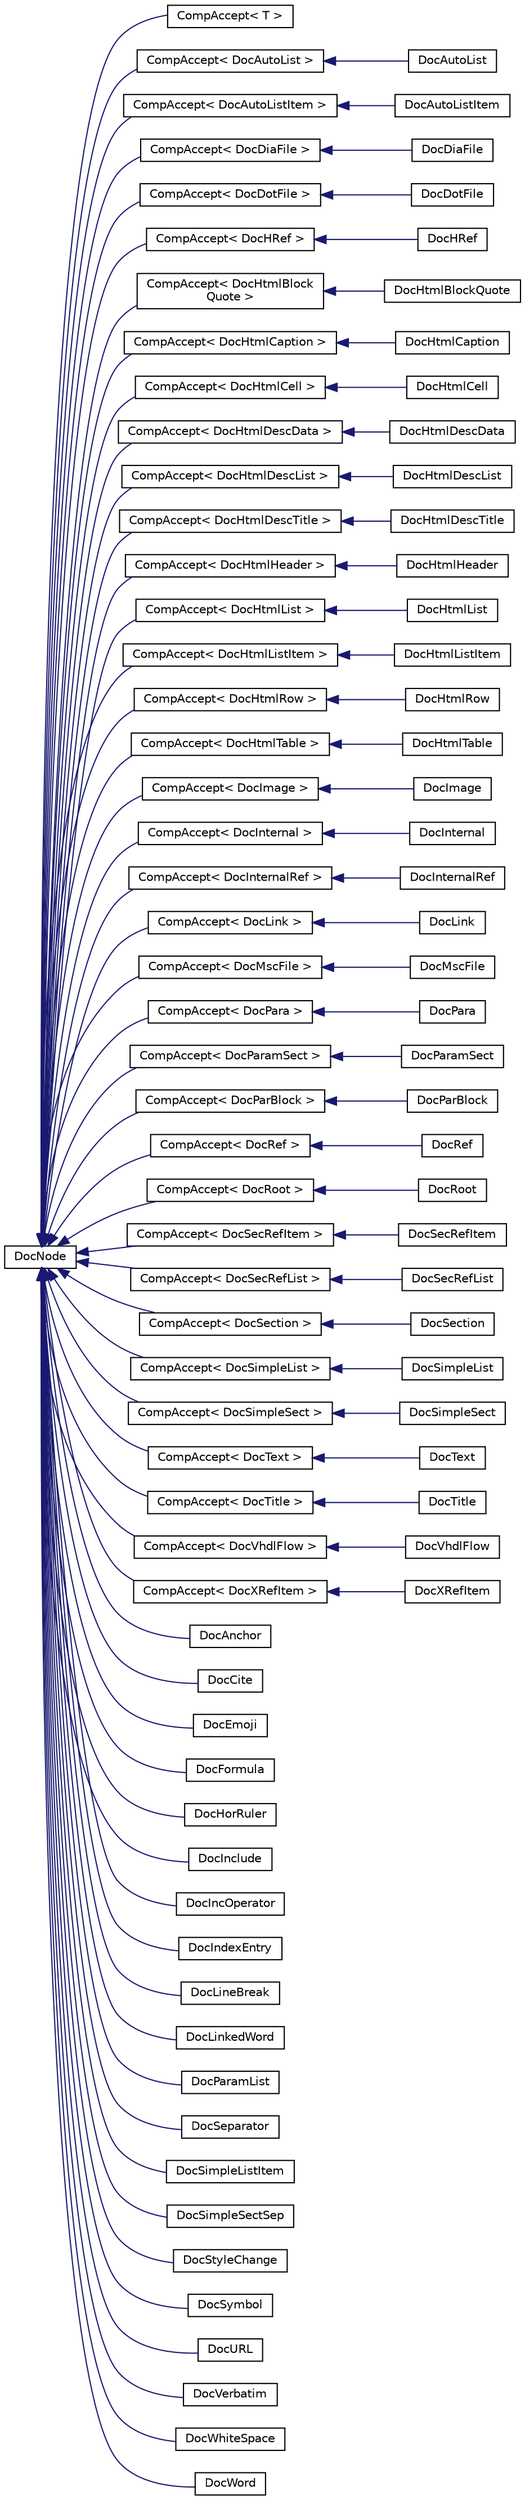 digraph "Graphical Class Hierarchy"
{
 // INTERACTIVE_SVG=YES
 // LATEX_PDF_SIZE
  edge [fontname="Helvetica",fontsize="10",labelfontname="Helvetica",labelfontsize="10"];
  node [fontname="Helvetica",fontsize="10",shape=record];
  rankdir="LR";
  Node0 [label="DocNode",height=0.2,width=0.4,color="black", fillcolor="white", style="filled",URL="$d9/d0e/class_doc_node.html",tooltip="Abstract node interface with type information."];
  Node0 -> Node1 [dir="back",color="midnightblue",fontsize="10",style="solid",fontname="Helvetica"];
  Node1 [label="CompAccept\< T \>",height=0.2,width=0.4,color="black", fillcolor="white", style="filled",URL="$d7/da3/class_comp_accept.html",tooltip="Default accept implementation for compound nodes in the abstract syntax tree."];
  Node0 -> Node2 [dir="back",color="midnightblue",fontsize="10",style="solid",fontname="Helvetica"];
  Node2 [label="CompAccept\< DocAutoList \>",height=0.2,width=0.4,color="black", fillcolor="white", style="filled",URL="$d7/da3/class_comp_accept.html",tooltip=" "];
  Node2 -> Node3 [dir="back",color="midnightblue",fontsize="10",style="solid",fontname="Helvetica"];
  Node3 [label="DocAutoList",height=0.2,width=0.4,color="black", fillcolor="white", style="filled",URL="$d1/d3f/class_doc_auto_list.html",tooltip="Node representing an auto List."];
  Node0 -> Node4 [dir="back",color="midnightblue",fontsize="10",style="solid",fontname="Helvetica"];
  Node4 [label="CompAccept\< DocAutoListItem \>",height=0.2,width=0.4,color="black", fillcolor="white", style="filled",URL="$d7/da3/class_comp_accept.html",tooltip=" "];
  Node4 -> Node5 [dir="back",color="midnightblue",fontsize="10",style="solid",fontname="Helvetica"];
  Node5 [label="DocAutoListItem",height=0.2,width=0.4,color="black", fillcolor="white", style="filled",URL="$d8/df9/class_doc_auto_list_item.html",tooltip="Node representing an item of a auto list."];
  Node0 -> Node6 [dir="back",color="midnightblue",fontsize="10",style="solid",fontname="Helvetica"];
  Node6 [label="CompAccept\< DocDiaFile \>",height=0.2,width=0.4,color="black", fillcolor="white", style="filled",URL="$d7/da3/class_comp_accept.html",tooltip=" "];
  Node6 -> Node7 [dir="back",color="midnightblue",fontsize="10",style="solid",fontname="Helvetica"];
  Node7 [label="DocDiaFile",height=0.2,width=0.4,color="black", fillcolor="white", style="filled",URL="$d6/ddb/class_doc_dia_file.html",tooltip="Node representing a dia file."];
  Node0 -> Node8 [dir="back",color="midnightblue",fontsize="10",style="solid",fontname="Helvetica"];
  Node8 [label="CompAccept\< DocDotFile \>",height=0.2,width=0.4,color="black", fillcolor="white", style="filled",URL="$d7/da3/class_comp_accept.html",tooltip=" "];
  Node8 -> Node9 [dir="back",color="midnightblue",fontsize="10",style="solid",fontname="Helvetica"];
  Node9 [label="DocDotFile",height=0.2,width=0.4,color="black", fillcolor="white", style="filled",URL="$df/d37/class_doc_dot_file.html",tooltip="Node representing a dot file."];
  Node0 -> Node10 [dir="back",color="midnightblue",fontsize="10",style="solid",fontname="Helvetica"];
  Node10 [label="CompAccept\< DocHRef \>",height=0.2,width=0.4,color="black", fillcolor="white", style="filled",URL="$d7/da3/class_comp_accept.html",tooltip=" "];
  Node10 -> Node11 [dir="back",color="midnightblue",fontsize="10",style="solid",fontname="Helvetica"];
  Node11 [label="DocHRef",height=0.2,width=0.4,color="black", fillcolor="white", style="filled",URL="$d9/d10/class_doc_h_ref.html",tooltip="Node representing a Hypertext reference."];
  Node0 -> Node12 [dir="back",color="midnightblue",fontsize="10",style="solid",fontname="Helvetica"];
  Node12 [label="CompAccept\< DocHtmlBlock\lQuote \>",height=0.2,width=0.4,color="black", fillcolor="white", style="filled",URL="$d7/da3/class_comp_accept.html",tooltip=" "];
  Node12 -> Node13 [dir="back",color="midnightblue",fontsize="10",style="solid",fontname="Helvetica"];
  Node13 [label="DocHtmlBlockQuote",height=0.2,width=0.4,color="black", fillcolor="white", style="filled",URL="$d9/dd3/class_doc_html_block_quote.html",tooltip="Node representing an HTML blockquote."];
  Node0 -> Node14 [dir="back",color="midnightblue",fontsize="10",style="solid",fontname="Helvetica"];
  Node14 [label="CompAccept\< DocHtmlCaption \>",height=0.2,width=0.4,color="black", fillcolor="white", style="filled",URL="$d7/da3/class_comp_accept.html",tooltip=" "];
  Node14 -> Node15 [dir="back",color="midnightblue",fontsize="10",style="solid",fontname="Helvetica"];
  Node15 [label="DocHtmlCaption",height=0.2,width=0.4,color="black", fillcolor="white", style="filled",URL="$d0/dc7/class_doc_html_caption.html",tooltip="Node representing a HTML table caption."];
  Node0 -> Node16 [dir="back",color="midnightblue",fontsize="10",style="solid",fontname="Helvetica"];
  Node16 [label="CompAccept\< DocHtmlCell \>",height=0.2,width=0.4,color="black", fillcolor="white", style="filled",URL="$d7/da3/class_comp_accept.html",tooltip=" "];
  Node16 -> Node17 [dir="back",color="midnightblue",fontsize="10",style="solid",fontname="Helvetica"];
  Node17 [label="DocHtmlCell",height=0.2,width=0.4,color="black", fillcolor="white", style="filled",URL="$d1/d56/class_doc_html_cell.html",tooltip="Node representing a HTML table cell."];
  Node0 -> Node18 [dir="back",color="midnightblue",fontsize="10",style="solid",fontname="Helvetica"];
  Node18 [label="CompAccept\< DocHtmlDescData \>",height=0.2,width=0.4,color="black", fillcolor="white", style="filled",URL="$d7/da3/class_comp_accept.html",tooltip=" "];
  Node18 -> Node19 [dir="back",color="midnightblue",fontsize="10",style="solid",fontname="Helvetica"];
  Node19 [label="DocHtmlDescData",height=0.2,width=0.4,color="black", fillcolor="white", style="filled",URL="$dd/d88/class_doc_html_desc_data.html",tooltip="Node representing a HTML description data."];
  Node0 -> Node20 [dir="back",color="midnightblue",fontsize="10",style="solid",fontname="Helvetica"];
  Node20 [label="CompAccept\< DocHtmlDescList \>",height=0.2,width=0.4,color="black", fillcolor="white", style="filled",URL="$d7/da3/class_comp_accept.html",tooltip=" "];
  Node20 -> Node21 [dir="back",color="midnightblue",fontsize="10",style="solid",fontname="Helvetica"];
  Node21 [label="DocHtmlDescList",height=0.2,width=0.4,color="black", fillcolor="white", style="filled",URL="$df/d6f/class_doc_html_desc_list.html",tooltip="Node representing a Html description list."];
  Node0 -> Node22 [dir="back",color="midnightblue",fontsize="10",style="solid",fontname="Helvetica"];
  Node22 [label="CompAccept\< DocHtmlDescTitle \>",height=0.2,width=0.4,color="black", fillcolor="white", style="filled",URL="$d7/da3/class_comp_accept.html",tooltip=" "];
  Node22 -> Node23 [dir="back",color="midnightblue",fontsize="10",style="solid",fontname="Helvetica"];
  Node23 [label="DocHtmlDescTitle",height=0.2,width=0.4,color="black", fillcolor="white", style="filled",URL="$dd/dd1/class_doc_html_desc_title.html",tooltip="Node representing a Html description item."];
  Node0 -> Node24 [dir="back",color="midnightblue",fontsize="10",style="solid",fontname="Helvetica"];
  Node24 [label="CompAccept\< DocHtmlHeader \>",height=0.2,width=0.4,color="black", fillcolor="white", style="filled",URL="$d7/da3/class_comp_accept.html",tooltip=" "];
  Node24 -> Node25 [dir="back",color="midnightblue",fontsize="10",style="solid",fontname="Helvetica"];
  Node25 [label="DocHtmlHeader",height=0.2,width=0.4,color="black", fillcolor="white", style="filled",URL="$df/d24/class_doc_html_header.html",tooltip="Node Html heading."];
  Node0 -> Node26 [dir="back",color="midnightblue",fontsize="10",style="solid",fontname="Helvetica"];
  Node26 [label="CompAccept\< DocHtmlList \>",height=0.2,width=0.4,color="black", fillcolor="white", style="filled",URL="$d7/da3/class_comp_accept.html",tooltip=" "];
  Node26 -> Node27 [dir="back",color="midnightblue",fontsize="10",style="solid",fontname="Helvetica"];
  Node27 [label="DocHtmlList",height=0.2,width=0.4,color="black", fillcolor="white", style="filled",URL="$d5/d42/class_doc_html_list.html",tooltip="Node representing a Html list."];
  Node0 -> Node28 [dir="back",color="midnightblue",fontsize="10",style="solid",fontname="Helvetica"];
  Node28 [label="CompAccept\< DocHtmlListItem \>",height=0.2,width=0.4,color="black", fillcolor="white", style="filled",URL="$d7/da3/class_comp_accept.html",tooltip=" "];
  Node28 -> Node29 [dir="back",color="midnightblue",fontsize="10",style="solid",fontname="Helvetica"];
  Node29 [label="DocHtmlListItem",height=0.2,width=0.4,color="black", fillcolor="white", style="filled",URL="$df/da8/class_doc_html_list_item.html",tooltip="Node representing a HTML list item."];
  Node0 -> Node30 [dir="back",color="midnightblue",fontsize="10",style="solid",fontname="Helvetica"];
  Node30 [label="CompAccept\< DocHtmlRow \>",height=0.2,width=0.4,color="black", fillcolor="white", style="filled",URL="$d7/da3/class_comp_accept.html",tooltip=" "];
  Node30 -> Node31 [dir="back",color="midnightblue",fontsize="10",style="solid",fontname="Helvetica"];
  Node31 [label="DocHtmlRow",height=0.2,width=0.4,color="black", fillcolor="white", style="filled",URL="$d3/d16/class_doc_html_row.html",tooltip="Node representing a HTML table row."];
  Node0 -> Node32 [dir="back",color="midnightblue",fontsize="10",style="solid",fontname="Helvetica"];
  Node32 [label="CompAccept\< DocHtmlTable \>",height=0.2,width=0.4,color="black", fillcolor="white", style="filled",URL="$d7/da3/class_comp_accept.html",tooltip=" "];
  Node32 -> Node33 [dir="back",color="midnightblue",fontsize="10",style="solid",fontname="Helvetica"];
  Node33 [label="DocHtmlTable",height=0.2,width=0.4,color="black", fillcolor="white", style="filled",URL="$de/d79/class_doc_html_table.html",tooltip="Node representing a HTML table."];
  Node0 -> Node34 [dir="back",color="midnightblue",fontsize="10",style="solid",fontname="Helvetica"];
  Node34 [label="CompAccept\< DocImage \>",height=0.2,width=0.4,color="black", fillcolor="white", style="filled",URL="$d7/da3/class_comp_accept.html",tooltip=" "];
  Node34 -> Node35 [dir="back",color="midnightblue",fontsize="10",style="solid",fontname="Helvetica"];
  Node35 [label="DocImage",height=0.2,width=0.4,color="black", fillcolor="white", style="filled",URL="$db/dc8/class_doc_image.html",tooltip="Node representing an image."];
  Node0 -> Node36 [dir="back",color="midnightblue",fontsize="10",style="solid",fontname="Helvetica"];
  Node36 [label="CompAccept\< DocInternal \>",height=0.2,width=0.4,color="black", fillcolor="white", style="filled",URL="$d7/da3/class_comp_accept.html",tooltip=" "];
  Node36 -> Node37 [dir="back",color="midnightblue",fontsize="10",style="solid",fontname="Helvetica"];
  Node37 [label="DocInternal",height=0.2,width=0.4,color="black", fillcolor="white", style="filled",URL="$db/d6d/class_doc_internal.html",tooltip="Node representing an internal section of documentation."];
  Node0 -> Node38 [dir="back",color="midnightblue",fontsize="10",style="solid",fontname="Helvetica"];
  Node38 [label="CompAccept\< DocInternalRef \>",height=0.2,width=0.4,color="black", fillcolor="white", style="filled",URL="$d7/da3/class_comp_accept.html",tooltip=" "];
  Node38 -> Node39 [dir="back",color="midnightblue",fontsize="10",style="solid",fontname="Helvetica"];
  Node39 [label="DocInternalRef",height=0.2,width=0.4,color="black", fillcolor="white", style="filled",URL="$da/da2/class_doc_internal_ref.html",tooltip="Node representing an internal reference to some item."];
  Node0 -> Node40 [dir="back",color="midnightblue",fontsize="10",style="solid",fontname="Helvetica"];
  Node40 [label="CompAccept\< DocLink \>",height=0.2,width=0.4,color="black", fillcolor="white", style="filled",URL="$d7/da3/class_comp_accept.html",tooltip=" "];
  Node40 -> Node41 [dir="back",color="midnightblue",fontsize="10",style="solid",fontname="Helvetica"];
  Node41 [label="DocLink",height=0.2,width=0.4,color="black", fillcolor="white", style="filled",URL="$d5/dd3/class_doc_link.html",tooltip="Node representing a link to some item."];
  Node0 -> Node42 [dir="back",color="midnightblue",fontsize="10",style="solid",fontname="Helvetica"];
  Node42 [label="CompAccept\< DocMscFile \>",height=0.2,width=0.4,color="black", fillcolor="white", style="filled",URL="$d7/da3/class_comp_accept.html",tooltip=" "];
  Node42 -> Node43 [dir="back",color="midnightblue",fontsize="10",style="solid",fontname="Helvetica"];
  Node43 [label="DocMscFile",height=0.2,width=0.4,color="black", fillcolor="white", style="filled",URL="$d3/d7d/class_doc_msc_file.html",tooltip="Node representing a msc file."];
  Node0 -> Node44 [dir="back",color="midnightblue",fontsize="10",style="solid",fontname="Helvetica"];
  Node44 [label="CompAccept\< DocPara \>",height=0.2,width=0.4,color="black", fillcolor="white", style="filled",URL="$d7/da3/class_comp_accept.html",tooltip=" "];
  Node44 -> Node45 [dir="back",color="midnightblue",fontsize="10",style="solid",fontname="Helvetica"];
  Node45 [label="DocPara",height=0.2,width=0.4,color="black", fillcolor="white", style="filled",URL="$d3/d01/class_doc_para.html",tooltip="Node representing a paragraph in the documentation tree."];
  Node0 -> Node46 [dir="back",color="midnightblue",fontsize="10",style="solid",fontname="Helvetica"];
  Node46 [label="CompAccept\< DocParamSect \>",height=0.2,width=0.4,color="black", fillcolor="white", style="filled",URL="$d7/da3/class_comp_accept.html",tooltip=" "];
  Node46 -> Node47 [dir="back",color="midnightblue",fontsize="10",style="solid",fontname="Helvetica"];
  Node47 [label="DocParamSect",height=0.2,width=0.4,color="black", fillcolor="white", style="filled",URL="$d1/d01/class_doc_param_sect.html",tooltip="Node representing a parameter section."];
  Node0 -> Node48 [dir="back",color="midnightblue",fontsize="10",style="solid",fontname="Helvetica"];
  Node48 [label="CompAccept\< DocParBlock \>",height=0.2,width=0.4,color="black", fillcolor="white", style="filled",URL="$d7/da3/class_comp_accept.html",tooltip=" "];
  Node48 -> Node49 [dir="back",color="midnightblue",fontsize="10",style="solid",fontname="Helvetica"];
  Node49 [label="DocParBlock",height=0.2,width=0.4,color="black", fillcolor="white", style="filled",URL="$d9/dd2/class_doc_par_block.html",tooltip="Node representing an block of paragraphs."];
  Node0 -> Node50 [dir="back",color="midnightblue",fontsize="10",style="solid",fontname="Helvetica"];
  Node50 [label="CompAccept\< DocRef \>",height=0.2,width=0.4,color="black", fillcolor="white", style="filled",URL="$d7/da3/class_comp_accept.html",tooltip=" "];
  Node50 -> Node51 [dir="back",color="midnightblue",fontsize="10",style="solid",fontname="Helvetica"];
  Node51 [label="DocRef",height=0.2,width=0.4,color="black", fillcolor="white", style="filled",URL="$d5/d68/class_doc_ref.html",tooltip="Node representing a reference to some item."];
  Node0 -> Node52 [dir="back",color="midnightblue",fontsize="10",style="solid",fontname="Helvetica"];
  Node52 [label="CompAccept\< DocRoot \>",height=0.2,width=0.4,color="black", fillcolor="white", style="filled",URL="$d7/da3/class_comp_accept.html",tooltip=" "];
  Node52 -> Node53 [dir="back",color="midnightblue",fontsize="10",style="solid",fontname="Helvetica"];
  Node53 [label="DocRoot",height=0.2,width=0.4,color="black", fillcolor="white", style="filled",URL="$d8/ddb/class_doc_root.html",tooltip="Root node of documentation tree."];
  Node0 -> Node54 [dir="back",color="midnightblue",fontsize="10",style="solid",fontname="Helvetica"];
  Node54 [label="CompAccept\< DocSecRefItem \>",height=0.2,width=0.4,color="black", fillcolor="white", style="filled",URL="$d7/da3/class_comp_accept.html",tooltip=" "];
  Node54 -> Node55 [dir="back",color="midnightblue",fontsize="10",style="solid",fontname="Helvetica"];
  Node55 [label="DocSecRefItem",height=0.2,width=0.4,color="black", fillcolor="white", style="filled",URL="$de/d87/class_doc_sec_ref_item.html",tooltip="Node representing a reference to a section."];
  Node0 -> Node56 [dir="back",color="midnightblue",fontsize="10",style="solid",fontname="Helvetica"];
  Node56 [label="CompAccept\< DocSecRefList \>",height=0.2,width=0.4,color="black", fillcolor="white", style="filled",URL="$d7/da3/class_comp_accept.html",tooltip=" "];
  Node56 -> Node57 [dir="back",color="midnightblue",fontsize="10",style="solid",fontname="Helvetica"];
  Node57 [label="DocSecRefList",height=0.2,width=0.4,color="black", fillcolor="white", style="filled",URL="$d3/ddb/class_doc_sec_ref_list.html",tooltip="Node representing a list of section references."];
  Node0 -> Node58 [dir="back",color="midnightblue",fontsize="10",style="solid",fontname="Helvetica"];
  Node58 [label="CompAccept\< DocSection \>",height=0.2,width=0.4,color="black", fillcolor="white", style="filled",URL="$d7/da3/class_comp_accept.html",tooltip=" "];
  Node58 -> Node59 [dir="back",color="midnightblue",fontsize="10",style="solid",fontname="Helvetica"];
  Node59 [label="DocSection",height=0.2,width=0.4,color="black", fillcolor="white", style="filled",URL="$d2/da3/class_doc_section.html",tooltip="Node representing a normal section."];
  Node0 -> Node60 [dir="back",color="midnightblue",fontsize="10",style="solid",fontname="Helvetica"];
  Node60 [label="CompAccept\< DocSimpleList \>",height=0.2,width=0.4,color="black", fillcolor="white", style="filled",URL="$d7/da3/class_comp_accept.html",tooltip=" "];
  Node60 -> Node61 [dir="back",color="midnightblue",fontsize="10",style="solid",fontname="Helvetica"];
  Node61 [label="DocSimpleList",height=0.2,width=0.4,color="black", fillcolor="white", style="filled",URL="$dc/de6/class_doc_simple_list.html",tooltip="Node representing a simple list."];
  Node0 -> Node62 [dir="back",color="midnightblue",fontsize="10",style="solid",fontname="Helvetica"];
  Node62 [label="CompAccept\< DocSimpleSect \>",height=0.2,width=0.4,color="black", fillcolor="white", style="filled",URL="$d7/da3/class_comp_accept.html",tooltip=" "];
  Node62 -> Node63 [dir="back",color="midnightblue",fontsize="10",style="solid",fontname="Helvetica"];
  Node63 [label="DocSimpleSect",height=0.2,width=0.4,color="black", fillcolor="white", style="filled",URL="$de/d65/class_doc_simple_sect.html",tooltip="Node representing a simple section."];
  Node0 -> Node64 [dir="back",color="midnightblue",fontsize="10",style="solid",fontname="Helvetica"];
  Node64 [label="CompAccept\< DocText \>",height=0.2,width=0.4,color="black", fillcolor="white", style="filled",URL="$d7/da3/class_comp_accept.html",tooltip=" "];
  Node64 -> Node65 [dir="back",color="midnightblue",fontsize="10",style="solid",fontname="Helvetica"];
  Node65 [label="DocText",height=0.2,width=0.4,color="black", fillcolor="white", style="filled",URL="$d0/d87/class_doc_text.html",tooltip="Root node of a text fragment."];
  Node0 -> Node66 [dir="back",color="midnightblue",fontsize="10",style="solid",fontname="Helvetica"];
  Node66 [label="CompAccept\< DocTitle \>",height=0.2,width=0.4,color="black", fillcolor="white", style="filled",URL="$d7/da3/class_comp_accept.html",tooltip=" "];
  Node66 -> Node67 [dir="back",color="midnightblue",fontsize="10",style="solid",fontname="Helvetica"];
  Node67 [label="DocTitle",height=0.2,width=0.4,color="black", fillcolor="white", style="filled",URL="$d3/d1c/class_doc_title.html",tooltip="Node representing a simple section title."];
  Node0 -> Node68 [dir="back",color="midnightblue",fontsize="10",style="solid",fontname="Helvetica"];
  Node68 [label="CompAccept\< DocVhdlFlow \>",height=0.2,width=0.4,color="black", fillcolor="white", style="filled",URL="$d7/da3/class_comp_accept.html",tooltip=" "];
  Node68 -> Node69 [dir="back",color="midnightblue",fontsize="10",style="solid",fontname="Helvetica"];
  Node69 [label="DocVhdlFlow",height=0.2,width=0.4,color="black", fillcolor="white", style="filled",URL="$d0/d89/class_doc_vhdl_flow.html",tooltip="Node representing a VHDL flow chart."];
  Node0 -> Node70 [dir="back",color="midnightblue",fontsize="10",style="solid",fontname="Helvetica"];
  Node70 [label="CompAccept\< DocXRefItem \>",height=0.2,width=0.4,color="black", fillcolor="white", style="filled",URL="$d7/da3/class_comp_accept.html",tooltip=" "];
  Node70 -> Node71 [dir="back",color="midnightblue",fontsize="10",style="solid",fontname="Helvetica"];
  Node71 [label="DocXRefItem",height=0.2,width=0.4,color="black", fillcolor="white", style="filled",URL="$d0/d90/class_doc_x_ref_item.html",tooltip="Node representing an item of a cross-referenced list."];
  Node0 -> Node72 [dir="back",color="midnightblue",fontsize="10",style="solid",fontname="Helvetica"];
  Node72 [label="DocAnchor",height=0.2,width=0.4,color="black", fillcolor="white", style="filled",URL="$d0/d33/class_doc_anchor.html",tooltip="Node representing an anchor."];
  Node0 -> Node73 [dir="back",color="midnightblue",fontsize="10",style="solid",fontname="Helvetica"];
  Node73 [label="DocCite",height=0.2,width=0.4,color="black", fillcolor="white", style="filled",URL="$d6/db8/class_doc_cite.html",tooltip="Node representing a citation of some bibliographic reference."];
  Node0 -> Node74 [dir="back",color="midnightblue",fontsize="10",style="solid",fontname="Helvetica"];
  Node74 [label="DocEmoji",height=0.2,width=0.4,color="black", fillcolor="white", style="filled",URL="$d5/ddb/class_doc_emoji.html",tooltip="Node representing a n emoji."];
  Node0 -> Node75 [dir="back",color="midnightblue",fontsize="10",style="solid",fontname="Helvetica"];
  Node75 [label="DocFormula",height=0.2,width=0.4,color="black", fillcolor="white", style="filled",URL="$df/de1/class_doc_formula.html",tooltip="Node representing an item of a cross-referenced list."];
  Node0 -> Node76 [dir="back",color="midnightblue",fontsize="10",style="solid",fontname="Helvetica"];
  Node76 [label="DocHorRuler",height=0.2,width=0.4,color="black", fillcolor="white", style="filled",URL="$d9/d6f/class_doc_hor_ruler.html",tooltip="Node representing a horizontal ruler."];
  Node0 -> Node77 [dir="back",color="midnightblue",fontsize="10",style="solid",fontname="Helvetica"];
  Node77 [label="DocInclude",height=0.2,width=0.4,color="black", fillcolor="white", style="filled",URL="$d6/db9/class_doc_include.html",tooltip="Node representing an included text block from file."];
  Node0 -> Node78 [dir="back",color="midnightblue",fontsize="10",style="solid",fontname="Helvetica"];
  Node78 [label="DocIncOperator",height=0.2,width=0.4,color="black", fillcolor="white", style="filled",URL="$d2/db2/class_doc_inc_operator.html",tooltip="Node representing a include/dontinclude operator block."];
  Node0 -> Node79 [dir="back",color="midnightblue",fontsize="10",style="solid",fontname="Helvetica"];
  Node79 [label="DocIndexEntry",height=0.2,width=0.4,color="black", fillcolor="white", style="filled",URL="$d7/dc9/class_doc_index_entry.html",tooltip="Node representing an entry in the index."];
  Node0 -> Node80 [dir="back",color="midnightblue",fontsize="10",style="solid",fontname="Helvetica"];
  Node80 [label="DocLineBreak",height=0.2,width=0.4,color="black", fillcolor="white", style="filled",URL="$df/d34/class_doc_line_break.html",tooltip="Node representing a line break."];
  Node0 -> Node81 [dir="back",color="midnightblue",fontsize="10",style="solid",fontname="Helvetica"];
  Node81 [label="DocLinkedWord",height=0.2,width=0.4,color="black", fillcolor="white", style="filled",URL="$d1/d93/class_doc_linked_word.html",tooltip="Node representing a word that can be linked to something."];
  Node0 -> Node82 [dir="back",color="midnightblue",fontsize="10",style="solid",fontname="Helvetica"];
  Node82 [label="DocParamList",height=0.2,width=0.4,color="black", fillcolor="white", style="filled",URL="$d9/d8d/class_doc_param_list.html",tooltip="Node representing a parameter list."];
  Node0 -> Node83 [dir="back",color="midnightblue",fontsize="10",style="solid",fontname="Helvetica"];
  Node83 [label="DocSeparator",height=0.2,width=0.4,color="black", fillcolor="white", style="filled",URL="$d9/d21/class_doc_separator.html",tooltip="Node representing a separator."];
  Node0 -> Node84 [dir="back",color="midnightblue",fontsize="10",style="solid",fontname="Helvetica"];
  Node84 [label="DocSimpleListItem",height=0.2,width=0.4,color="black", fillcolor="white", style="filled",URL="$d4/d1e/class_doc_simple_list_item.html",tooltip="Node representing a simple list item."];
  Node0 -> Node85 [dir="back",color="midnightblue",fontsize="10",style="solid",fontname="Helvetica"];
  Node85 [label="DocSimpleSectSep",height=0.2,width=0.4,color="black", fillcolor="white", style="filled",URL="$db/dd0/class_doc_simple_sect_sep.html",tooltip="Node representing a separator between two simple sections of the same type."];
  Node0 -> Node86 [dir="back",color="midnightblue",fontsize="10",style="solid",fontname="Helvetica"];
  Node86 [label="DocStyleChange",height=0.2,width=0.4,color="black", fillcolor="white", style="filled",URL="$d0/d4e/class_doc_style_change.html",tooltip="Node representing a style change."];
  Node0 -> Node87 [dir="back",color="midnightblue",fontsize="10",style="solid",fontname="Helvetica"];
  Node87 [label="DocSymbol",height=0.2,width=0.4,color="black", fillcolor="white", style="filled",URL="$d7/d67/class_doc_symbol.html",tooltip="Node representing a special symbol."];
  Node0 -> Node88 [dir="back",color="midnightblue",fontsize="10",style="solid",fontname="Helvetica"];
  Node88 [label="DocURL",height=0.2,width=0.4,color="black", fillcolor="white", style="filled",URL="$d9/dcb/class_doc_u_r_l.html",tooltip="Node representing a URL (or email address)"];
  Node0 -> Node89 [dir="back",color="midnightblue",fontsize="10",style="solid",fontname="Helvetica"];
  Node89 [label="DocVerbatim",height=0.2,width=0.4,color="black", fillcolor="white", style="filled",URL="$dc/d12/class_doc_verbatim.html",tooltip="Node representing a verbatim, unparsed text fragment."];
  Node0 -> Node90 [dir="back",color="midnightblue",fontsize="10",style="solid",fontname="Helvetica"];
  Node90 [label="DocWhiteSpace",height=0.2,width=0.4,color="black", fillcolor="white", style="filled",URL="$db/d78/class_doc_white_space.html",tooltip="Node representing some amount of white space."];
  Node0 -> Node91 [dir="back",color="midnightblue",fontsize="10",style="solid",fontname="Helvetica"];
  Node91 [label="DocWord",height=0.2,width=0.4,color="black", fillcolor="white", style="filled",URL="$d9/d1d/class_doc_word.html",tooltip="Node representing a word."];
}
